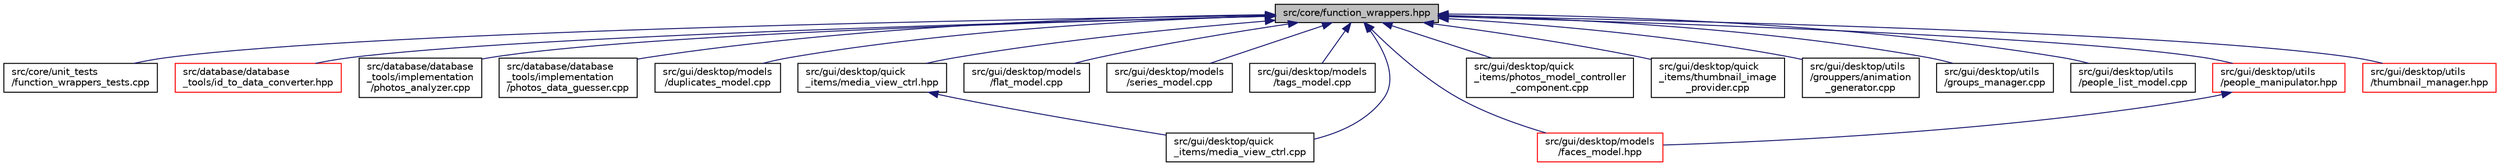digraph "src/core/function_wrappers.hpp"
{
 // LATEX_PDF_SIZE
  edge [fontname="Helvetica",fontsize="10",labelfontname="Helvetica",labelfontsize="10"];
  node [fontname="Helvetica",fontsize="10",shape=record];
  Node1 [label="src/core/function_wrappers.hpp",height=0.2,width=0.4,color="black", fillcolor="grey75", style="filled", fontcolor="black",tooltip=" "];
  Node1 -> Node2 [dir="back",color="midnightblue",fontsize="10",style="solid",fontname="Helvetica"];
  Node2 [label="src/core/unit_tests\l/function_wrappers_tests.cpp",height=0.2,width=0.4,color="black", fillcolor="white", style="filled",URL="$function__wrappers__tests_8cpp.html",tooltip=" "];
  Node1 -> Node3 [dir="back",color="midnightblue",fontsize="10",style="solid",fontname="Helvetica"];
  Node3 [label="src/database/database\l_tools/id_to_data_converter.hpp",height=0.2,width=0.4,color="red", fillcolor="white", style="filled",URL="$id__to__data__converter_8hpp.html",tooltip=" "];
  Node1 -> Node12 [dir="back",color="midnightblue",fontsize="10",style="solid",fontname="Helvetica"];
  Node12 [label="src/database/database\l_tools/implementation\l/photos_analyzer.cpp",height=0.2,width=0.4,color="black", fillcolor="white", style="filled",URL="$photos__analyzer_8cpp.html",tooltip=" "];
  Node1 -> Node13 [dir="back",color="midnightblue",fontsize="10",style="solid",fontname="Helvetica"];
  Node13 [label="src/database/database\l_tools/implementation\l/photos_data_guesser.cpp",height=0.2,width=0.4,color="black", fillcolor="white", style="filled",URL="$photos__data__guesser_8cpp.html",tooltip=" "];
  Node1 -> Node14 [dir="back",color="midnightblue",fontsize="10",style="solid",fontname="Helvetica"];
  Node14 [label="src/gui/desktop/models\l/duplicates_model.cpp",height=0.2,width=0.4,color="black", fillcolor="white", style="filled",URL="$duplicates__model_8cpp.html",tooltip=" "];
  Node1 -> Node15 [dir="back",color="midnightblue",fontsize="10",style="solid",fontname="Helvetica"];
  Node15 [label="src/gui/desktop/models\l/faces_model.hpp",height=0.2,width=0.4,color="red", fillcolor="white", style="filled",URL="$faces__model_8hpp.html",tooltip=" "];
  Node1 -> Node17 [dir="back",color="midnightblue",fontsize="10",style="solid",fontname="Helvetica"];
  Node17 [label="src/gui/desktop/models\l/flat_model.cpp",height=0.2,width=0.4,color="black", fillcolor="white", style="filled",URL="$flat__model_8cpp.html",tooltip=" "];
  Node1 -> Node18 [dir="back",color="midnightblue",fontsize="10",style="solid",fontname="Helvetica"];
  Node18 [label="src/gui/desktop/models\l/series_model.cpp",height=0.2,width=0.4,color="black", fillcolor="white", style="filled",URL="$series__model_8cpp.html",tooltip=" "];
  Node1 -> Node9 [dir="back",color="midnightblue",fontsize="10",style="solid",fontname="Helvetica"];
  Node9 [label="src/gui/desktop/models\l/tags_model.cpp",height=0.2,width=0.4,color="black", fillcolor="white", style="filled",URL="$tags__model_8cpp.html",tooltip=" "];
  Node1 -> Node19 [dir="back",color="midnightblue",fontsize="10",style="solid",fontname="Helvetica"];
  Node19 [label="src/gui/desktop/quick\l_items/media_view_ctrl.cpp",height=0.2,width=0.4,color="black", fillcolor="white", style="filled",URL="$media__view__ctrl_8cpp.html",tooltip=" "];
  Node1 -> Node20 [dir="back",color="midnightblue",fontsize="10",style="solid",fontname="Helvetica"];
  Node20 [label="src/gui/desktop/quick\l_items/media_view_ctrl.hpp",height=0.2,width=0.4,color="black", fillcolor="white", style="filled",URL="$media__view__ctrl_8hpp.html",tooltip=" "];
  Node20 -> Node19 [dir="back",color="midnightblue",fontsize="10",style="solid",fontname="Helvetica"];
  Node1 -> Node21 [dir="back",color="midnightblue",fontsize="10",style="solid",fontname="Helvetica"];
  Node21 [label="src/gui/desktop/quick\l_items/photos_model_controller\l_component.cpp",height=0.2,width=0.4,color="black", fillcolor="white", style="filled",URL="$photos__model__controller__component_8cpp.html",tooltip=" "];
  Node1 -> Node22 [dir="back",color="midnightblue",fontsize="10",style="solid",fontname="Helvetica"];
  Node22 [label="src/gui/desktop/quick\l_items/thumbnail_image\l_provider.cpp",height=0.2,width=0.4,color="black", fillcolor="white", style="filled",URL="$thumbnail__image__provider_8cpp.html",tooltip=" "];
  Node1 -> Node23 [dir="back",color="midnightblue",fontsize="10",style="solid",fontname="Helvetica"];
  Node23 [label="src/gui/desktop/utils\l/grouppers/animation\l_generator.cpp",height=0.2,width=0.4,color="black", fillcolor="white", style="filled",URL="$animation__generator_8cpp.html",tooltip=" "];
  Node1 -> Node24 [dir="back",color="midnightblue",fontsize="10",style="solid",fontname="Helvetica"];
  Node24 [label="src/gui/desktop/utils\l/groups_manager.cpp",height=0.2,width=0.4,color="black", fillcolor="white", style="filled",URL="$groups__manager_8cpp.html",tooltip=" "];
  Node1 -> Node25 [dir="back",color="midnightblue",fontsize="10",style="solid",fontname="Helvetica"];
  Node25 [label="src/gui/desktop/utils\l/people_list_model.cpp",height=0.2,width=0.4,color="black", fillcolor="white", style="filled",URL="$people__list__model_8cpp.html",tooltip=" "];
  Node1 -> Node26 [dir="back",color="midnightblue",fontsize="10",style="solid",fontname="Helvetica"];
  Node26 [label="src/gui/desktop/utils\l/people_manipulator.hpp",height=0.2,width=0.4,color="red", fillcolor="white", style="filled",URL="$people__manipulator_8hpp.html",tooltip=" "];
  Node26 -> Node15 [dir="back",color="midnightblue",fontsize="10",style="solid",fontname="Helvetica"];
  Node1 -> Node28 [dir="back",color="midnightblue",fontsize="10",style="solid",fontname="Helvetica"];
  Node28 [label="src/gui/desktop/utils\l/thumbnail_manager.hpp",height=0.2,width=0.4,color="red", fillcolor="white", style="filled",URL="$thumbnail__manager_8hpp.html",tooltip=" "];
}
